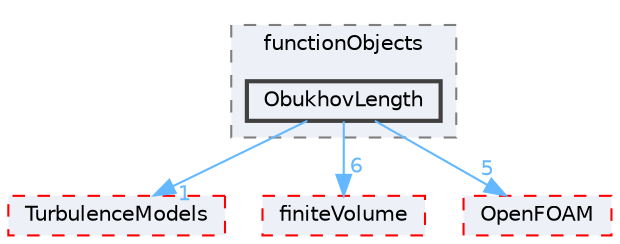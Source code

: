 digraph "src/atmosphericModels/functionObjects/ObukhovLength"
{
 // LATEX_PDF_SIZE
  bgcolor="transparent";
  edge [fontname=Helvetica,fontsize=10,labelfontname=Helvetica,labelfontsize=10];
  node [fontname=Helvetica,fontsize=10,shape=box,height=0.2,width=0.4];
  compound=true
  subgraph clusterdir_8f37a49832bf207d6d078450f0d3d4fd {
    graph [ bgcolor="#edf0f7", pencolor="grey50", label="functionObjects", fontname=Helvetica,fontsize=10 style="filled,dashed", URL="dir_8f37a49832bf207d6d078450f0d3d4fd.html",tooltip=""]
  dir_f1da144be68b6e1358293ea0d1627702 [label="ObukhovLength", fillcolor="#edf0f7", color="grey25", style="filled,bold", URL="dir_f1da144be68b6e1358293ea0d1627702.html",tooltip=""];
  }
  dir_1eda626aeac0f0ad2848c36acaa5d501 [label="TurbulenceModels", fillcolor="#edf0f7", color="red", style="filled,dashed", URL="dir_1eda626aeac0f0ad2848c36acaa5d501.html",tooltip=""];
  dir_9bd15774b555cf7259a6fa18f99fe99b [label="finiteVolume", fillcolor="#edf0f7", color="red", style="filled,dashed", URL="dir_9bd15774b555cf7259a6fa18f99fe99b.html",tooltip=""];
  dir_c5473ff19b20e6ec4dfe5c310b3778a8 [label="OpenFOAM", fillcolor="#edf0f7", color="red", style="filled,dashed", URL="dir_c5473ff19b20e6ec4dfe5c310b3778a8.html",tooltip=""];
  dir_f1da144be68b6e1358293ea0d1627702->dir_1eda626aeac0f0ad2848c36acaa5d501 [headlabel="1", labeldistance=1.5 headhref="dir_002677_004143.html" href="dir_002677_004143.html" color="steelblue1" fontcolor="steelblue1"];
  dir_f1da144be68b6e1358293ea0d1627702->dir_9bd15774b555cf7259a6fa18f99fe99b [headlabel="6", labeldistance=1.5 headhref="dir_002677_001387.html" href="dir_002677_001387.html" color="steelblue1" fontcolor="steelblue1"];
  dir_f1da144be68b6e1358293ea0d1627702->dir_c5473ff19b20e6ec4dfe5c310b3778a8 [headlabel="5", labeldistance=1.5 headhref="dir_002677_002695.html" href="dir_002677_002695.html" color="steelblue1" fontcolor="steelblue1"];
}

